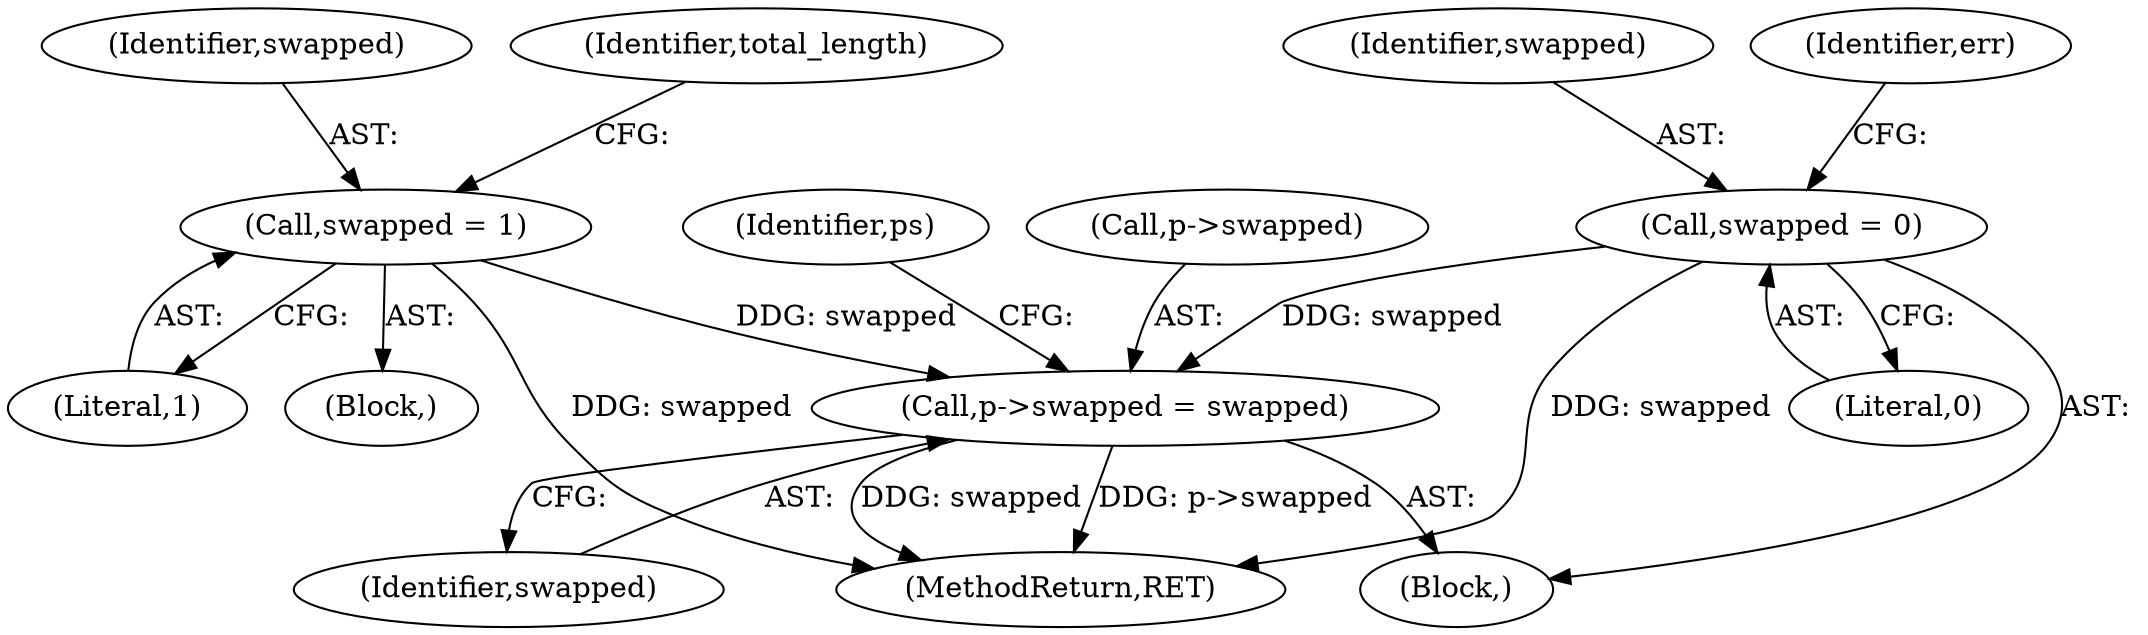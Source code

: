 digraph "0_libpcap_a5a36d9e82dde7265e38fe1f87b7f11c461c29f6@pointer" {
"1000315" [label="(Call,p->swapped = swapped)"];
"1000251" [label="(Call,swapped = 1)"];
"1000147" [label="(Call,swapped = 0)"];
"1000316" [label="(Call,p->swapped)"];
"1000251" [label="(Call,swapped = 1)"];
"1000148" [label="(Identifier,swapped)"];
"1000319" [label="(Identifier,swapped)"];
"1000253" [label="(Literal,1)"];
"1000321" [label="(Identifier,ps)"];
"1000147" [label="(Call,swapped = 0)"];
"1000239" [label="(Block,)"];
"1000252" [label="(Identifier,swapped)"];
"1000255" [label="(Identifier,total_length)"];
"1000156" [label="(Identifier,err)"];
"1000138" [label="(Block,)"];
"1000149" [label="(Literal,0)"];
"1000315" [label="(Call,p->swapped = swapped)"];
"1000709" [label="(MethodReturn,RET)"];
"1000315" -> "1000138"  [label="AST: "];
"1000315" -> "1000319"  [label="CFG: "];
"1000316" -> "1000315"  [label="AST: "];
"1000319" -> "1000315"  [label="AST: "];
"1000321" -> "1000315"  [label="CFG: "];
"1000315" -> "1000709"  [label="DDG: p->swapped"];
"1000315" -> "1000709"  [label="DDG: swapped"];
"1000251" -> "1000315"  [label="DDG: swapped"];
"1000147" -> "1000315"  [label="DDG: swapped"];
"1000251" -> "1000239"  [label="AST: "];
"1000251" -> "1000253"  [label="CFG: "];
"1000252" -> "1000251"  [label="AST: "];
"1000253" -> "1000251"  [label="AST: "];
"1000255" -> "1000251"  [label="CFG: "];
"1000251" -> "1000709"  [label="DDG: swapped"];
"1000147" -> "1000138"  [label="AST: "];
"1000147" -> "1000149"  [label="CFG: "];
"1000148" -> "1000147"  [label="AST: "];
"1000149" -> "1000147"  [label="AST: "];
"1000156" -> "1000147"  [label="CFG: "];
"1000147" -> "1000709"  [label="DDG: swapped"];
}
